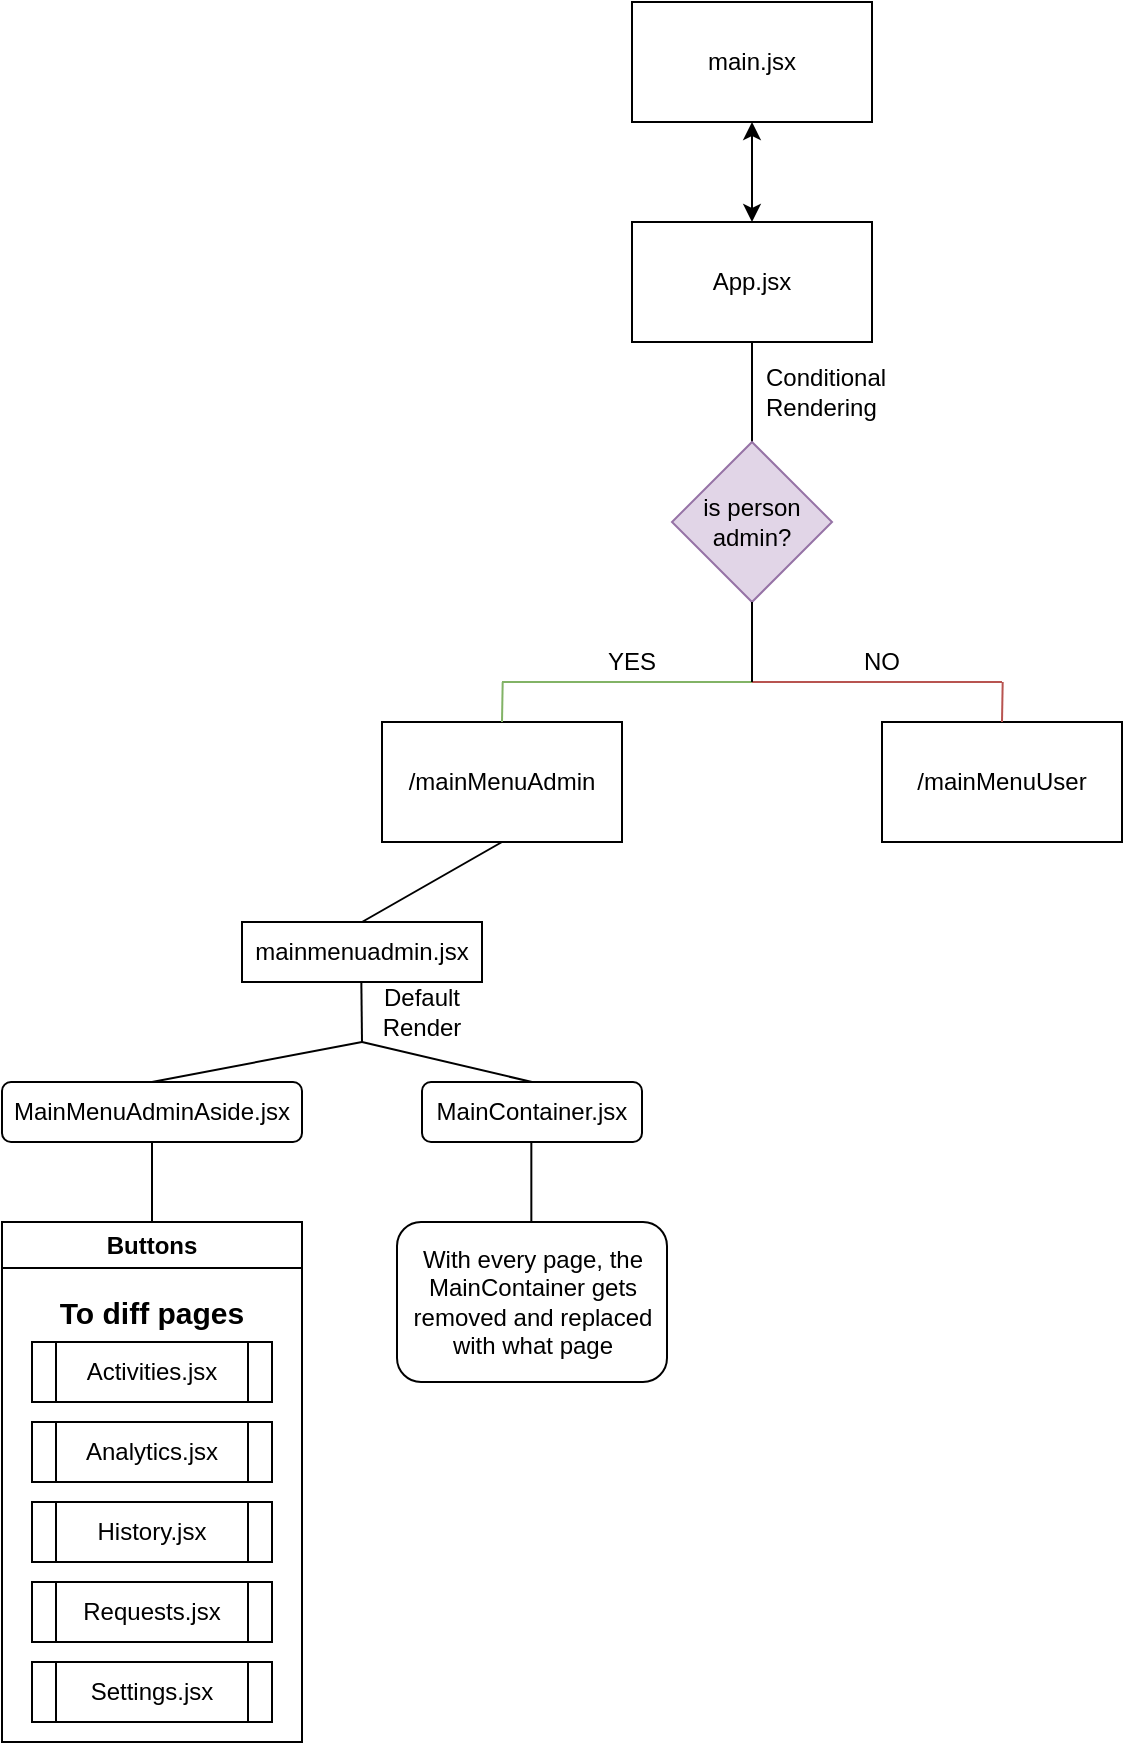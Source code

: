 <mxfile version="24.7.2" type="github">
  <diagram name="Page-1" id="nzeid53WU8ba-pOq-7hL">
    <mxGraphModel dx="817" dy="551" grid="1" gridSize="10" guides="1" tooltips="1" connect="1" arrows="1" fold="1" page="1" pageScale="1" pageWidth="850" pageHeight="1100" math="0" shadow="0">
      <root>
        <mxCell id="0" />
        <mxCell id="1" parent="0" />
        <mxCell id="Pa2z5fRNt225UgswTgk7-2" value="main.jsx" style="rounded=0;whiteSpace=wrap;html=1;" vertex="1" parent="1">
          <mxGeometry x="365" y="10" width="120" height="60" as="geometry" />
        </mxCell>
        <mxCell id="Pa2z5fRNt225UgswTgk7-3" value="App.jsx" style="rounded=0;whiteSpace=wrap;html=1;" vertex="1" parent="1">
          <mxGeometry x="365" y="120" width="120" height="60" as="geometry" />
        </mxCell>
        <mxCell id="Pa2z5fRNt225UgswTgk7-4" value="" style="endArrow=classic;startArrow=classic;html=1;rounded=0;exitX=0.5;exitY=0;exitDx=0;exitDy=0;" edge="1" parent="1" source="Pa2z5fRNt225UgswTgk7-3">
          <mxGeometry width="50" height="50" relative="1" as="geometry">
            <mxPoint x="425" y="130" as="sourcePoint" />
            <mxPoint x="425" y="70" as="targetPoint" />
          </mxGeometry>
        </mxCell>
        <mxCell id="Pa2z5fRNt225UgswTgk7-5" value="/mainMenuAdmin" style="rounded=0;whiteSpace=wrap;html=1;" vertex="1" parent="1">
          <mxGeometry x="240" y="370" width="120" height="60" as="geometry" />
        </mxCell>
        <mxCell id="Pa2z5fRNt225UgswTgk7-6" value="/mainMenuUser" style="rounded=0;whiteSpace=wrap;html=1;" vertex="1" parent="1">
          <mxGeometry x="490" y="370" width="120" height="60" as="geometry" />
        </mxCell>
        <mxCell id="Pa2z5fRNt225UgswTgk7-7" value="" style="endArrow=none;html=1;rounded=0;" edge="1" parent="1">
          <mxGeometry width="50" height="50" relative="1" as="geometry">
            <mxPoint x="425" y="230" as="sourcePoint" />
            <mxPoint x="425" y="180" as="targetPoint" />
          </mxGeometry>
        </mxCell>
        <mxCell id="Pa2z5fRNt225UgswTgk7-8" value="" style="endArrow=none;html=1;rounded=0;fillColor=#d5e8d4;strokeColor=#82b366;" edge="1" parent="1">
          <mxGeometry width="50" height="50" relative="1" as="geometry">
            <mxPoint x="300.0" y="370" as="sourcePoint" />
            <mxPoint x="300.34" y="350" as="targetPoint" />
          </mxGeometry>
        </mxCell>
        <mxCell id="Pa2z5fRNt225UgswTgk7-10" value="" style="endArrow=none;html=1;rounded=0;fillColor=#f8cecc;strokeColor=#b85450;" edge="1" parent="1">
          <mxGeometry width="50" height="50" relative="1" as="geometry">
            <mxPoint x="550" y="370" as="sourcePoint" />
            <mxPoint x="550.34" y="350" as="targetPoint" />
          </mxGeometry>
        </mxCell>
        <mxCell id="Pa2z5fRNt225UgswTgk7-11" value="" style="endArrow=none;html=1;rounded=0;fillColor=#d5e8d4;strokeColor=#82b366;" edge="1" parent="1">
          <mxGeometry width="50" height="50" relative="1" as="geometry">
            <mxPoint x="300" y="350" as="sourcePoint" />
            <mxPoint x="425" y="350" as="targetPoint" />
          </mxGeometry>
        </mxCell>
        <mxCell id="Pa2z5fRNt225UgswTgk7-13" value="Conditional Rendering" style="text;html=1;align=left;verticalAlign=middle;whiteSpace=wrap;rounded=0;" vertex="1" parent="1">
          <mxGeometry x="430" y="190" width="75" height="30" as="geometry" />
        </mxCell>
        <mxCell id="Pa2z5fRNt225UgswTgk7-14" value="is person admin?" style="rhombus;whiteSpace=wrap;html=1;fillColor=#e1d5e7;strokeColor=#9673a6;" vertex="1" parent="1">
          <mxGeometry x="385" y="230" width="80" height="80" as="geometry" />
        </mxCell>
        <mxCell id="Pa2z5fRNt225UgswTgk7-15" value="" style="endArrow=none;html=1;rounded=0;fillColor=#f8cecc;strokeColor=#b85450;" edge="1" parent="1">
          <mxGeometry width="50" height="50" relative="1" as="geometry">
            <mxPoint x="425" y="350" as="sourcePoint" />
            <mxPoint x="550" y="350" as="targetPoint" />
          </mxGeometry>
        </mxCell>
        <mxCell id="Pa2z5fRNt225UgswTgk7-16" value="YES" style="text;html=1;align=center;verticalAlign=middle;whiteSpace=wrap;rounded=0;" vertex="1" parent="1">
          <mxGeometry x="340" y="330" width="50" height="20" as="geometry" />
        </mxCell>
        <mxCell id="Pa2z5fRNt225UgswTgk7-17" value="NO" style="text;html=1;align=center;verticalAlign=middle;whiteSpace=wrap;rounded=0;" vertex="1" parent="1">
          <mxGeometry x="465" y="330" width="50" height="20" as="geometry" />
        </mxCell>
        <mxCell id="Pa2z5fRNt225UgswTgk7-18" value="" style="endArrow=none;html=1;rounded=0;entryX=0.5;entryY=1;entryDx=0;entryDy=0;" edge="1" parent="1" target="Pa2z5fRNt225UgswTgk7-14">
          <mxGeometry width="50" height="50" relative="1" as="geometry">
            <mxPoint x="425" y="350" as="sourcePoint" />
            <mxPoint x="430" y="360" as="targetPoint" />
          </mxGeometry>
        </mxCell>
        <mxCell id="Pa2z5fRNt225UgswTgk7-19" value="mainmenuadmin.jsx" style="rounded=0;whiteSpace=wrap;html=1;" vertex="1" parent="1">
          <mxGeometry x="170" y="470" width="120" height="30" as="geometry" />
        </mxCell>
        <mxCell id="Pa2z5fRNt225UgswTgk7-20" value="MainContainer.jsx" style="rounded=1;whiteSpace=wrap;html=1;" vertex="1" parent="1">
          <mxGeometry x="260" y="550" width="110" height="30" as="geometry" />
        </mxCell>
        <mxCell id="Pa2z5fRNt225UgswTgk7-21" value="MainMenuAdminAside.jsx" style="rounded=1;whiteSpace=wrap;html=1;" vertex="1" parent="1">
          <mxGeometry x="50" y="550" width="150" height="30" as="geometry" />
        </mxCell>
        <mxCell id="Pa2z5fRNt225UgswTgk7-22" value="Default Render" style="text;html=1;align=center;verticalAlign=middle;whiteSpace=wrap;rounded=0;" vertex="1" parent="1">
          <mxGeometry x="230" y="500" width="60" height="30" as="geometry" />
        </mxCell>
        <mxCell id="Pa2z5fRNt225UgswTgk7-23" value="" style="endArrow=none;html=1;rounded=0;entryX=0.5;entryY=1;entryDx=0;entryDy=0;exitX=0.5;exitY=0;exitDx=0;exitDy=0;" edge="1" parent="1" source="Pa2z5fRNt225UgswTgk7-19" target="Pa2z5fRNt225UgswTgk7-5">
          <mxGeometry width="50" height="50" relative="1" as="geometry">
            <mxPoint x="240" y="490" as="sourcePoint" />
            <mxPoint x="290" y="440" as="targetPoint" />
          </mxGeometry>
        </mxCell>
        <mxCell id="Pa2z5fRNt225UgswTgk7-24" value="" style="endArrow=none;html=1;rounded=0;" edge="1" parent="1">
          <mxGeometry width="50" height="50" relative="1" as="geometry">
            <mxPoint x="230" y="530" as="sourcePoint" />
            <mxPoint x="229.67" y="500" as="targetPoint" />
          </mxGeometry>
        </mxCell>
        <mxCell id="Pa2z5fRNt225UgswTgk7-25" value="" style="endArrow=none;html=1;rounded=0;exitX=0.5;exitY=0;exitDx=0;exitDy=0;" edge="1" parent="1" source="Pa2z5fRNt225UgswTgk7-21">
          <mxGeometry width="50" height="50" relative="1" as="geometry">
            <mxPoint x="180" y="580" as="sourcePoint" />
            <mxPoint x="230" y="530" as="targetPoint" />
          </mxGeometry>
        </mxCell>
        <mxCell id="Pa2z5fRNt225UgswTgk7-26" value="" style="endArrow=none;html=1;rounded=0;exitX=0;exitY=1;exitDx=0;exitDy=0;entryX=0.5;entryY=0;entryDx=0;entryDy=0;" edge="1" parent="1" source="Pa2z5fRNt225UgswTgk7-22" target="Pa2z5fRNt225UgswTgk7-20">
          <mxGeometry width="50" height="50" relative="1" as="geometry">
            <mxPoint x="290" y="630" as="sourcePoint" />
            <mxPoint x="340" y="580" as="targetPoint" />
          </mxGeometry>
        </mxCell>
        <mxCell id="Pa2z5fRNt225UgswTgk7-27" value="Buttons" style="swimlane;whiteSpace=wrap;html=1;" vertex="1" parent="1">
          <mxGeometry x="50" y="620" width="150" height="260" as="geometry" />
        </mxCell>
        <mxCell id="Pa2z5fRNt225UgswTgk7-29" value="&lt;h1 style=&quot;margin-top: 0px; font-size: 15px;&quot;&gt;To diff pages&lt;/h1&gt;" style="text;html=1;whiteSpace=wrap;overflow=hidden;rounded=0;align=center;fontSize=15;" vertex="1" parent="Pa2z5fRNt225UgswTgk7-27">
          <mxGeometry x="20" y="30" width="110" height="30" as="geometry" />
        </mxCell>
        <mxCell id="Pa2z5fRNt225UgswTgk7-35" value="Activities.jsx" style="shape=process;whiteSpace=wrap;html=1;backgroundOutline=1;" vertex="1" parent="Pa2z5fRNt225UgswTgk7-27">
          <mxGeometry x="15" y="60" width="120" height="30" as="geometry" />
        </mxCell>
        <mxCell id="Pa2z5fRNt225UgswTgk7-36" value="Analytics.jsx" style="shape=process;whiteSpace=wrap;html=1;backgroundOutline=1;" vertex="1" parent="Pa2z5fRNt225UgswTgk7-27">
          <mxGeometry x="15" y="100" width="120" height="30" as="geometry" />
        </mxCell>
        <mxCell id="Pa2z5fRNt225UgswTgk7-37" value="History.jsx" style="shape=process;whiteSpace=wrap;html=1;backgroundOutline=1;" vertex="1" parent="Pa2z5fRNt225UgswTgk7-27">
          <mxGeometry x="15" y="140" width="120" height="30" as="geometry" />
        </mxCell>
        <mxCell id="Pa2z5fRNt225UgswTgk7-38" value="Requests.jsx" style="shape=process;whiteSpace=wrap;html=1;backgroundOutline=1;" vertex="1" parent="Pa2z5fRNt225UgswTgk7-27">
          <mxGeometry x="15" y="180" width="120" height="30" as="geometry" />
        </mxCell>
        <mxCell id="Pa2z5fRNt225UgswTgk7-39" value="Settings.jsx" style="shape=process;whiteSpace=wrap;html=1;backgroundOutline=1;" vertex="1" parent="Pa2z5fRNt225UgswTgk7-27">
          <mxGeometry x="15" y="220" width="120" height="30" as="geometry" />
        </mxCell>
        <mxCell id="Pa2z5fRNt225UgswTgk7-40" value="" style="endArrow=none;html=1;rounded=0;entryX=0.5;entryY=1;entryDx=0;entryDy=0;" edge="1" parent="1" source="Pa2z5fRNt225UgswTgk7-27" target="Pa2z5fRNt225UgswTgk7-21">
          <mxGeometry width="50" height="50" relative="1" as="geometry">
            <mxPoint x="240" y="760" as="sourcePoint" />
            <mxPoint x="290" y="710" as="targetPoint" />
          </mxGeometry>
        </mxCell>
        <mxCell id="Pa2z5fRNt225UgswTgk7-41" value="With every page, the MainContainer gets removed and replaced with what page" style="rounded=1;whiteSpace=wrap;html=1;" vertex="1" parent="1">
          <mxGeometry x="247.5" y="620" width="135" height="80" as="geometry" />
        </mxCell>
        <mxCell id="Pa2z5fRNt225UgswTgk7-42" value="" style="endArrow=none;html=1;rounded=0;entryX=0.5;entryY=1;entryDx=0;entryDy=0;" edge="1" parent="1">
          <mxGeometry width="50" height="50" relative="1" as="geometry">
            <mxPoint x="314.67" y="620" as="sourcePoint" />
            <mxPoint x="314.67" y="580" as="targetPoint" />
          </mxGeometry>
        </mxCell>
      </root>
    </mxGraphModel>
  </diagram>
</mxfile>
